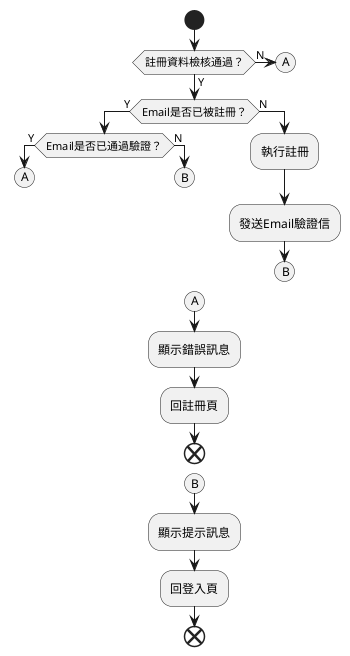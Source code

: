 @startuml
start
    if(註冊資料檢核通過？) then (Y)
        if(Email是否已被註冊？) then (Y)
            if(Email是否已通過驗證？) then (Y)
                (A)
                detach
            else (N)
                (B)
                detach
            endif
        else (N)
            :執行註冊;
            :發送Email驗證信;
            (B)
            detach
        endif;
    else (N)
        (A)
    endif
(A)
:顯示錯誤訊息;
:回註冊頁;
end
(B)
:顯示提示訊息;
:回登入頁;
end
@enduml